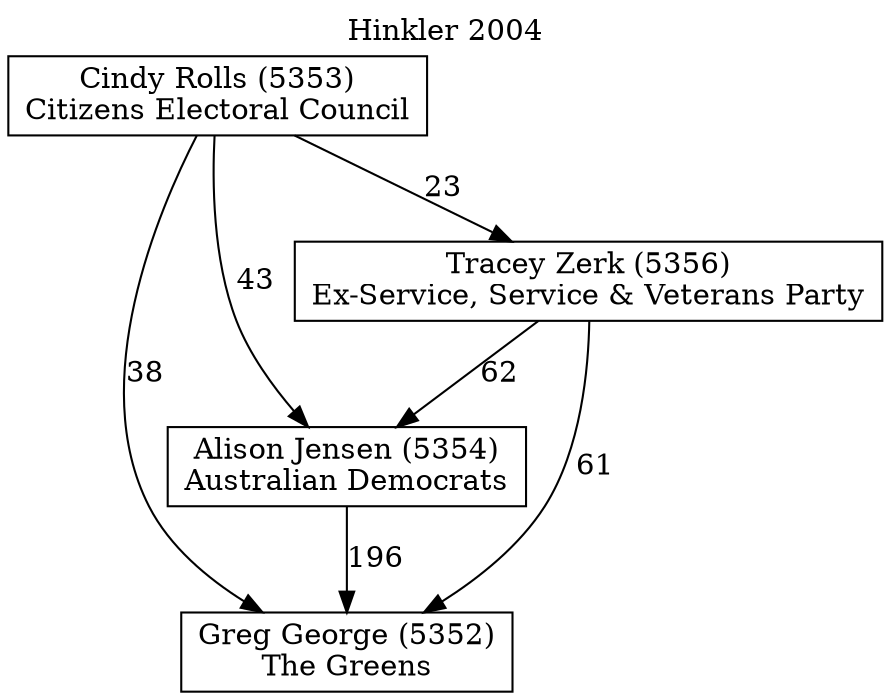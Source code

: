 // House preference flow
digraph "Greg George (5352)_Hinkler_2004" {
	graph [label="Hinkler 2004" labelloc=t mclimit=10]
	node [shape=box]
	"Alison Jensen (5354)" [label="Alison Jensen (5354)
Australian Democrats"]
	"Cindy Rolls (5353)" [label="Cindy Rolls (5353)
Citizens Electoral Council"]
	"Greg George (5352)" [label="Greg George (5352)
The Greens"]
	"Tracey Zerk (5356)" [label="Tracey Zerk (5356)
Ex-Service, Service & Veterans Party"]
	"Alison Jensen (5354)" -> "Greg George (5352)" [label=196]
	"Cindy Rolls (5353)" -> "Alison Jensen (5354)" [label=43]
	"Cindy Rolls (5353)" -> "Greg George (5352)" [label=38]
	"Cindy Rolls (5353)" -> "Tracey Zerk (5356)" [label=23]
	"Tracey Zerk (5356)" -> "Alison Jensen (5354)" [label=62]
	"Tracey Zerk (5356)" -> "Greg George (5352)" [label=61]
}
